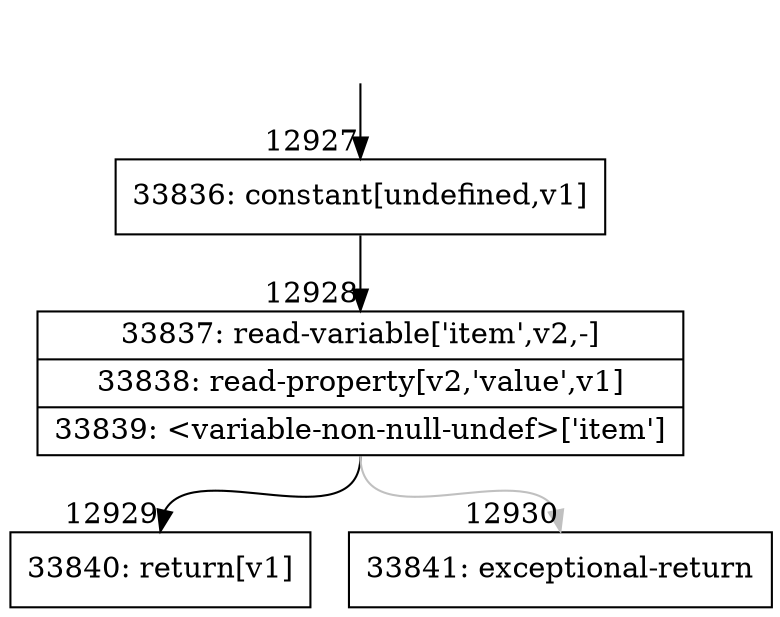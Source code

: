 digraph {
rankdir="TD"
BB_entry994[shape=none,label=""];
BB_entry994 -> BB12927 [tailport=s, headport=n, headlabel="    12927"]
BB12927 [shape=record label="{33836: constant[undefined,v1]}" ] 
BB12927 -> BB12928 [tailport=s, headport=n, headlabel="      12928"]
BB12928 [shape=record label="{33837: read-variable['item',v2,-]|33838: read-property[v2,'value',v1]|33839: \<variable-non-null-undef\>['item']}" ] 
BB12928 -> BB12929 [tailport=s, headport=n, headlabel="      12929"]
BB12928 -> BB12930 [tailport=s, headport=n, color=gray, headlabel="      12930"]
BB12929 [shape=record label="{33840: return[v1]}" ] 
BB12930 [shape=record label="{33841: exceptional-return}" ] 
//#$~ 19268
}
